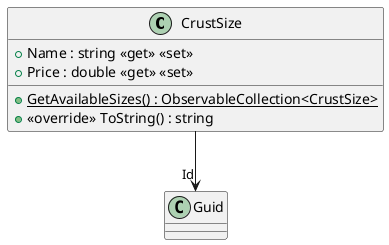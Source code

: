 @startuml
class CrustSize {
    + Name : string <<get>> <<set>>
    + Price : double <<get>> <<set>>
    + {static} GetAvailableSizes() : ObservableCollection<CrustSize>
    + <<override>> ToString() : string
}
CrustSize --> "Id" Guid
@enduml
